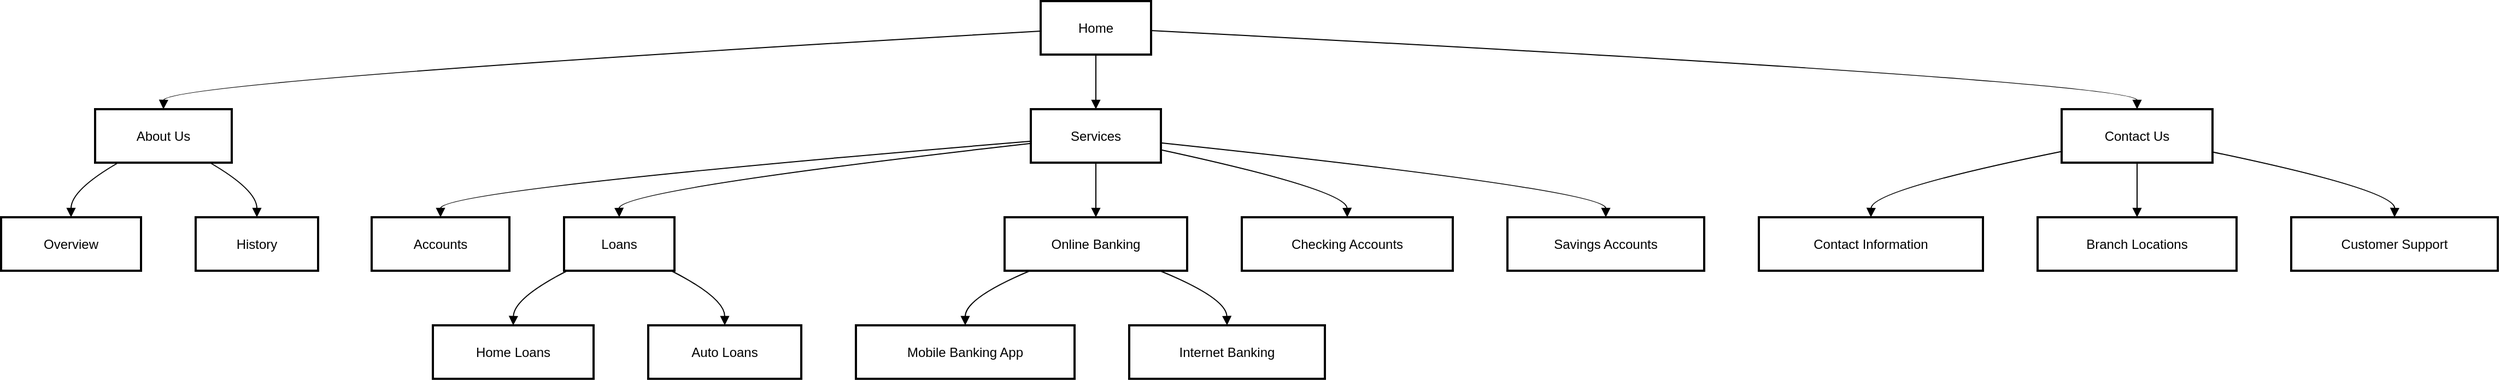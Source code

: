 <mxfile version="25.0.1">
  <diagram name="Page-1" id="LzaW0O5VHtUg9cLNqB43">
    <mxGraphModel>
      <root>
        <mxCell id="0" />
        <mxCell id="1" parent="0" />
        <mxCell id="2" value="Home" style="whiteSpace=wrap;strokeWidth=2;" vertex="1" parent="1">
          <mxGeometry x="959" y="8" width="101" height="49" as="geometry" />
        </mxCell>
        <mxCell id="3" value="About Us" style="whiteSpace=wrap;strokeWidth=2;" vertex="1" parent="1">
          <mxGeometry x="94" y="107" width="125" height="49" as="geometry" />
        </mxCell>
        <mxCell id="4" value="Services" style="whiteSpace=wrap;strokeWidth=2;" vertex="1" parent="1">
          <mxGeometry x="950" y="107" width="119" height="49" as="geometry" />
        </mxCell>
        <mxCell id="5" value="Accounts" style="whiteSpace=wrap;strokeWidth=2;" vertex="1" parent="1">
          <mxGeometry x="347" y="206" width="126" height="49" as="geometry" />
        </mxCell>
        <mxCell id="6" value="Loans" style="whiteSpace=wrap;strokeWidth=2;" vertex="1" parent="1">
          <mxGeometry x="523" y="206" width="101" height="49" as="geometry" />
        </mxCell>
        <mxCell id="7" value="Online Banking" style="whiteSpace=wrap;strokeWidth=2;" vertex="1" parent="1">
          <mxGeometry x="926" y="206" width="167" height="49" as="geometry" />
        </mxCell>
        <mxCell id="8" value="Contact Us" style="whiteSpace=wrap;strokeWidth=2;" vertex="1" parent="1">
          <mxGeometry x="1893" y="107" width="138" height="49" as="geometry" />
        </mxCell>
        <mxCell id="9" value="Overview" style="whiteSpace=wrap;strokeWidth=2;" vertex="1" parent="1">
          <mxGeometry x="8" y="206" width="128" height="49" as="geometry" />
        </mxCell>
        <mxCell id="10" value="History" style="whiteSpace=wrap;strokeWidth=2;" vertex="1" parent="1">
          <mxGeometry x="186" y="206" width="112" height="49" as="geometry" />
        </mxCell>
        <mxCell id="11" value="Checking Accounts" style="whiteSpace=wrap;strokeWidth=2;" vertex="1" parent="1">
          <mxGeometry x="1143" y="206" width="193" height="49" as="geometry" />
        </mxCell>
        <mxCell id="12" value="Savings Accounts" style="whiteSpace=wrap;strokeWidth=2;" vertex="1" parent="1">
          <mxGeometry x="1386" y="206" width="180" height="49" as="geometry" />
        </mxCell>
        <mxCell id="13" value="Home Loans" style="whiteSpace=wrap;strokeWidth=2;" vertex="1" parent="1">
          <mxGeometry x="403" y="305" width="147" height="49" as="geometry" />
        </mxCell>
        <mxCell id="14" value="Auto Loans" style="whiteSpace=wrap;strokeWidth=2;" vertex="1" parent="1">
          <mxGeometry x="600" y="305" width="140" height="49" as="geometry" />
        </mxCell>
        <mxCell id="15" value="Mobile Banking App" style="whiteSpace=wrap;strokeWidth=2;" vertex="1" parent="1">
          <mxGeometry x="790" y="305" width="200" height="49" as="geometry" />
        </mxCell>
        <mxCell id="16" value="Internet Banking" style="whiteSpace=wrap;strokeWidth=2;" vertex="1" parent="1">
          <mxGeometry x="1040" y="305" width="179" height="49" as="geometry" />
        </mxCell>
        <mxCell id="17" value="Contact Information" style="whiteSpace=wrap;strokeWidth=2;" vertex="1" parent="1">
          <mxGeometry x="1616" y="206" width="205" height="49" as="geometry" />
        </mxCell>
        <mxCell id="18" value="Branch Locations" style="whiteSpace=wrap;strokeWidth=2;" vertex="1" parent="1">
          <mxGeometry x="1871" y="206" width="182" height="49" as="geometry" />
        </mxCell>
        <mxCell id="19" value="Customer Support" style="whiteSpace=wrap;strokeWidth=2;" vertex="1" parent="1">
          <mxGeometry x="2103" y="206" width="189" height="49" as="geometry" />
        </mxCell>
        <mxCell id="20" value="" style="curved=1;startArrow=none;endArrow=block;exitX=0;exitY=0.56;entryX=0.5;entryY=0;" edge="1" parent="1" source="2" target="3">
          <mxGeometry relative="1" as="geometry">
            <Array as="points">
              <mxPoint x="157" y="82" />
            </Array>
          </mxGeometry>
        </mxCell>
        <mxCell id="21" value="" style="curved=1;startArrow=none;endArrow=block;exitX=0.5;exitY=1;entryX=0.5;entryY=0;" edge="1" parent="1" source="2" target="4">
          <mxGeometry relative="1" as="geometry">
            <Array as="points" />
          </mxGeometry>
        </mxCell>
        <mxCell id="22" value="" style="curved=1;startArrow=none;endArrow=block;exitX=0;exitY=0.6;entryX=0.5;entryY=0;" edge="1" parent="1" source="4" target="5">
          <mxGeometry relative="1" as="geometry">
            <Array as="points">
              <mxPoint x="410" y="181" />
            </Array>
          </mxGeometry>
        </mxCell>
        <mxCell id="23" value="" style="curved=1;startArrow=none;endArrow=block;exitX=0;exitY=0.64;entryX=0.5;entryY=0;" edge="1" parent="1" source="4" target="6">
          <mxGeometry relative="1" as="geometry">
            <Array as="points">
              <mxPoint x="573" y="181" />
            </Array>
          </mxGeometry>
        </mxCell>
        <mxCell id="24" value="" style="curved=1;startArrow=none;endArrow=block;exitX=0.5;exitY=1;entryX=0.5;entryY=0;" edge="1" parent="1" source="4" target="7">
          <mxGeometry relative="1" as="geometry">
            <Array as="points" />
          </mxGeometry>
        </mxCell>
        <mxCell id="25" value="" style="curved=1;startArrow=none;endArrow=block;exitX=1;exitY=0.55;entryX=0.5;entryY=0;" edge="1" parent="1" source="2" target="8">
          <mxGeometry relative="1" as="geometry">
            <Array as="points">
              <mxPoint x="1962" y="82" />
            </Array>
          </mxGeometry>
        </mxCell>
        <mxCell id="26" value="" style="curved=1;startArrow=none;endArrow=block;exitX=0.17;exitY=1;entryX=0.5;entryY=0;" edge="1" parent="1" source="3" target="9">
          <mxGeometry relative="1" as="geometry">
            <Array as="points">
              <mxPoint x="72" y="181" />
            </Array>
          </mxGeometry>
        </mxCell>
        <mxCell id="27" value="" style="curved=1;startArrow=none;endArrow=block;exitX=0.84;exitY=1;entryX=0.5;entryY=0;" edge="1" parent="1" source="3" target="10">
          <mxGeometry relative="1" as="geometry">
            <Array as="points">
              <mxPoint x="242" y="181" />
            </Array>
          </mxGeometry>
        </mxCell>
        <mxCell id="28" value="" style="curved=1;startArrow=none;endArrow=block;exitX=1;exitY=0.76;entryX=0.5;entryY=0;" edge="1" parent="1" source="4" target="11">
          <mxGeometry relative="1" as="geometry">
            <Array as="points">
              <mxPoint x="1239" y="181" />
            </Array>
          </mxGeometry>
        </mxCell>
        <mxCell id="29" value="" style="curved=1;startArrow=none;endArrow=block;exitX=1;exitY=0.63;entryX=0.5;entryY=0;" edge="1" parent="1" source="4" target="12">
          <mxGeometry relative="1" as="geometry">
            <Array as="points">
              <mxPoint x="1476" y="181" />
            </Array>
          </mxGeometry>
        </mxCell>
        <mxCell id="30" value="" style="curved=1;startArrow=none;endArrow=block;exitX=0.03;exitY=1;entryX=0.5;entryY=0;" edge="1" parent="1" source="6" target="13">
          <mxGeometry relative="1" as="geometry">
            <Array as="points">
              <mxPoint x="477" y="280" />
            </Array>
          </mxGeometry>
        </mxCell>
        <mxCell id="31" value="" style="curved=1;startArrow=none;endArrow=block;exitX=0.97;exitY=1;entryX=0.5;entryY=0;" edge="1" parent="1" source="6" target="14">
          <mxGeometry relative="1" as="geometry">
            <Array as="points">
              <mxPoint x="670" y="280" />
            </Array>
          </mxGeometry>
        </mxCell>
        <mxCell id="32" value="" style="curved=1;startArrow=none;endArrow=block;exitX=0.14;exitY=1;entryX=0.5;entryY=0;" edge="1" parent="1" source="7" target="15">
          <mxGeometry relative="1" as="geometry">
            <Array as="points">
              <mxPoint x="890" y="280" />
            </Array>
          </mxGeometry>
        </mxCell>
        <mxCell id="33" value="" style="curved=1;startArrow=none;endArrow=block;exitX=0.85;exitY=1;entryX=0.5;entryY=0;" edge="1" parent="1" source="7" target="16">
          <mxGeometry relative="1" as="geometry">
            <Array as="points">
              <mxPoint x="1129" y="280" />
            </Array>
          </mxGeometry>
        </mxCell>
        <mxCell id="34" value="" style="curved=1;startArrow=none;endArrow=block;exitX=0;exitY=0.79;entryX=0.5;entryY=0;" edge="1" parent="1" source="8" target="17">
          <mxGeometry relative="1" as="geometry">
            <Array as="points">
              <mxPoint x="1719" y="181" />
            </Array>
          </mxGeometry>
        </mxCell>
        <mxCell id="35" value="" style="curved=1;startArrow=none;endArrow=block;exitX=0.5;exitY=1;entryX=0.5;entryY=0;" edge="1" parent="1" source="8" target="18">
          <mxGeometry relative="1" as="geometry">
            <Array as="points" />
          </mxGeometry>
        </mxCell>
        <mxCell id="36" value="" style="curved=1;startArrow=none;endArrow=block;exitX=1;exitY=0.8;entryX=0.5;entryY=0;" edge="1" parent="1" source="8" target="19">
          <mxGeometry relative="1" as="geometry">
            <Array as="points">
              <mxPoint x="2198" y="181" />
            </Array>
          </mxGeometry>
        </mxCell>
      </root>
    </mxGraphModel>
  </diagram>
</mxfile>
